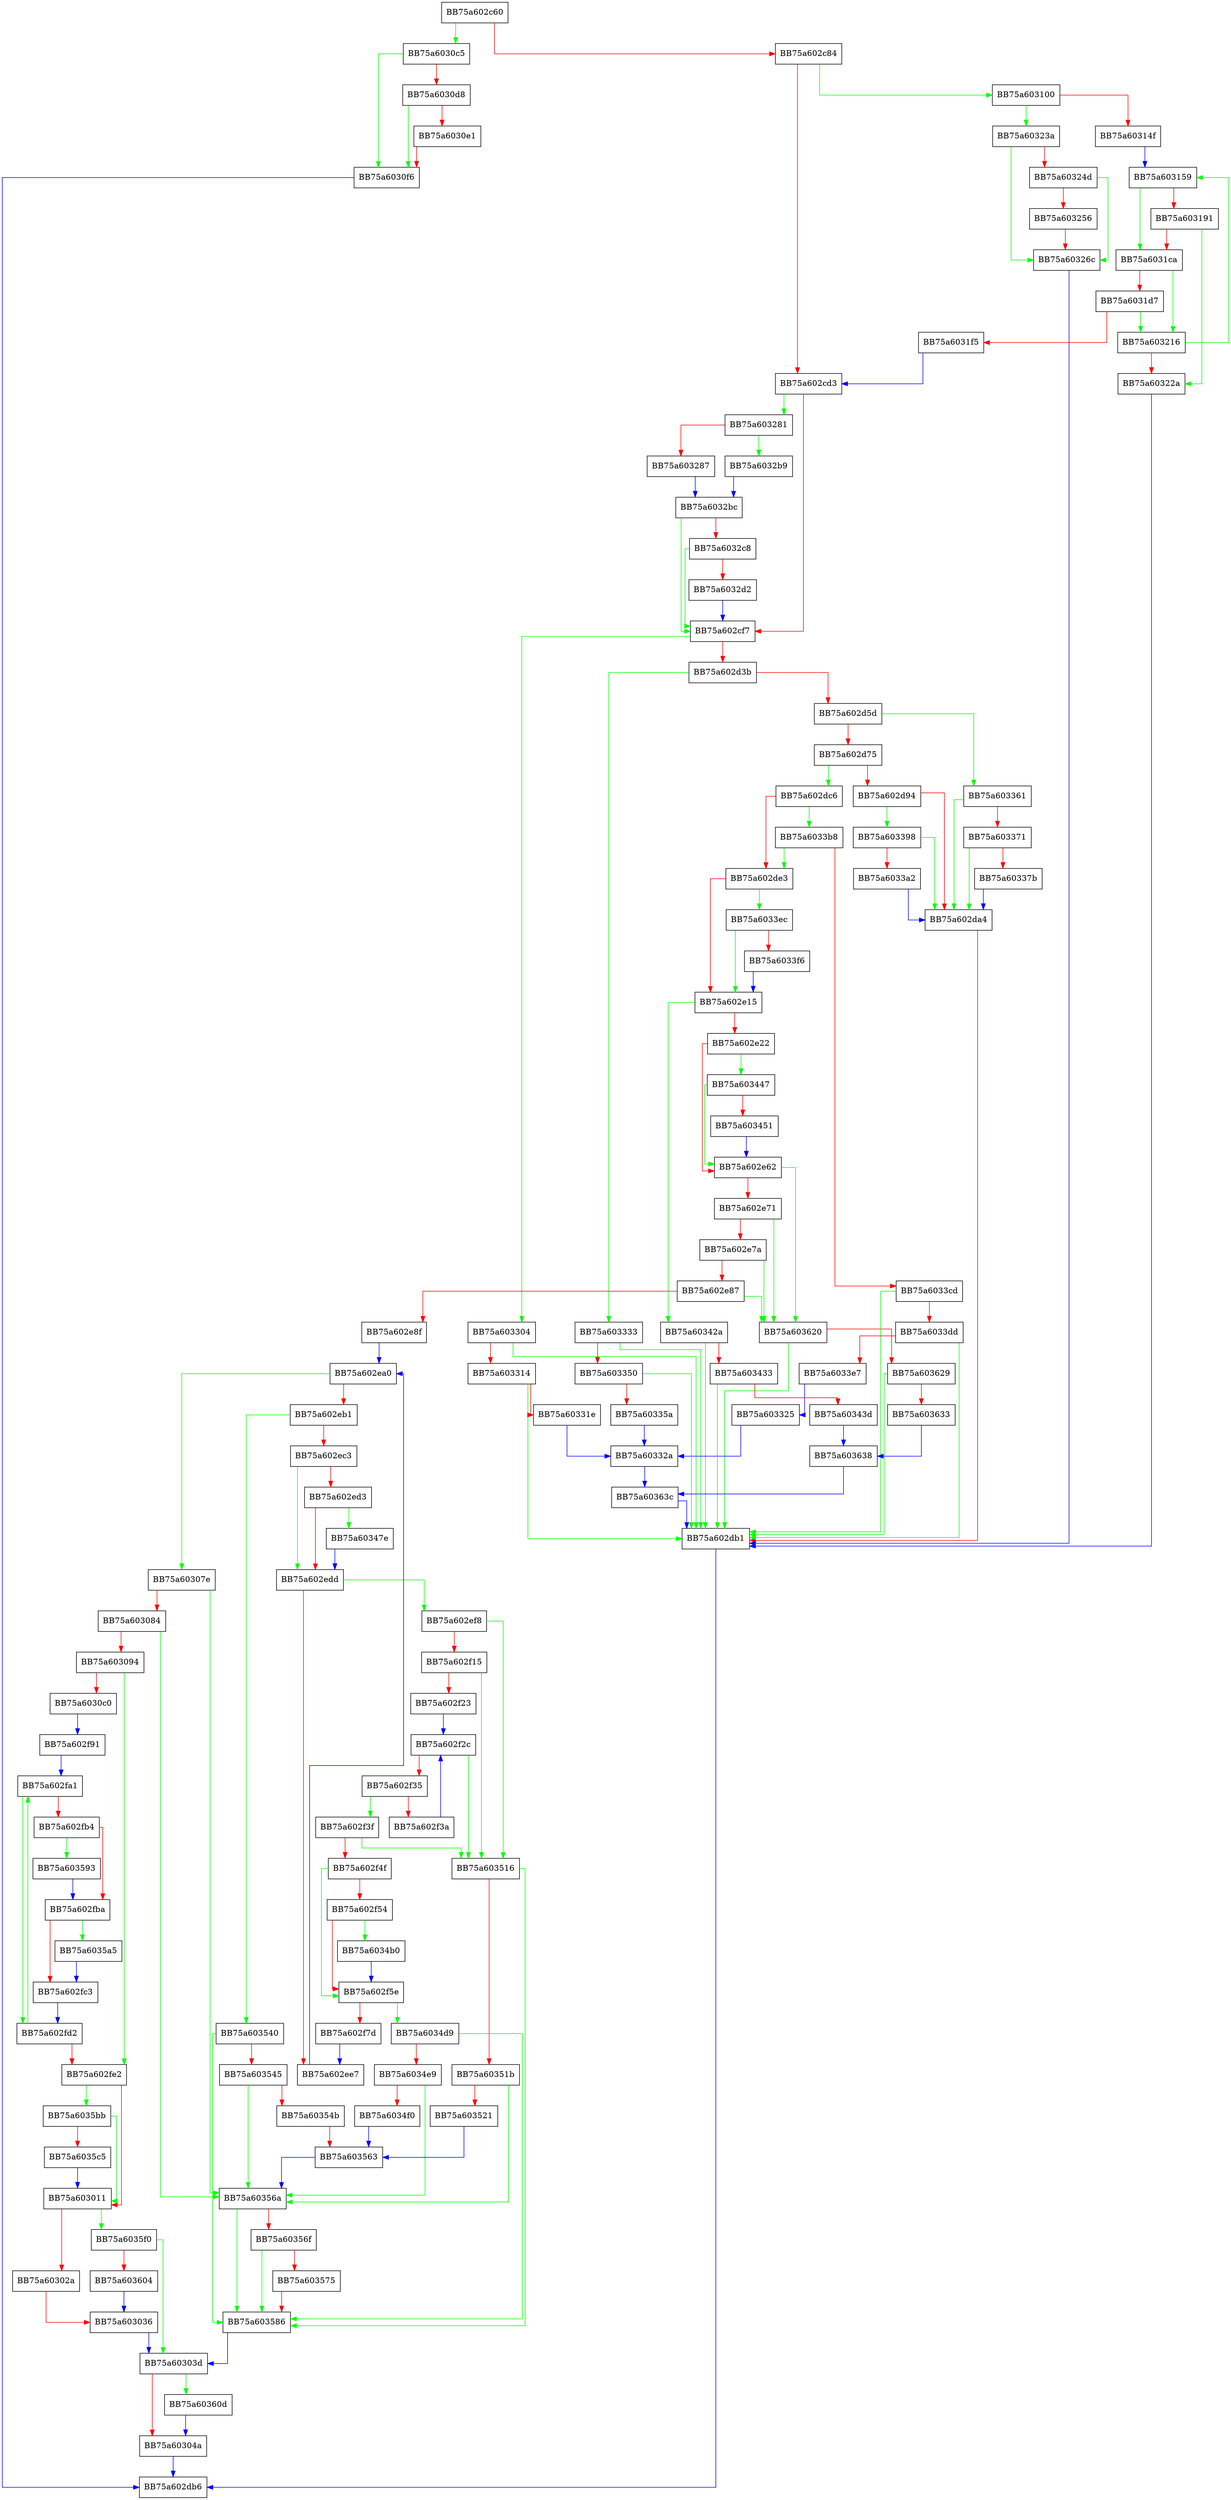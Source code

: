 digraph FindFirst {
  node [shape="box"];
  graph [splines=ortho];
  BB75a602c60 -> BB75a6030c5 [color="green"];
  BB75a602c60 -> BB75a602c84 [color="red"];
  BB75a602c84 -> BB75a603100 [color="green"];
  BB75a602c84 -> BB75a602cd3 [color="red"];
  BB75a602cd3 -> BB75a603281 [color="green"];
  BB75a602cd3 -> BB75a602cf7 [color="red"];
  BB75a602cf7 -> BB75a603304 [color="green"];
  BB75a602cf7 -> BB75a602d3b [color="red"];
  BB75a602d3b -> BB75a603333 [color="green"];
  BB75a602d3b -> BB75a602d5d [color="red"];
  BB75a602d5d -> BB75a603361 [color="green"];
  BB75a602d5d -> BB75a602d75 [color="red"];
  BB75a602d75 -> BB75a602dc6 [color="green"];
  BB75a602d75 -> BB75a602d94 [color="red"];
  BB75a602d94 -> BB75a603398 [color="green"];
  BB75a602d94 -> BB75a602da4 [color="red"];
  BB75a602da4 -> BB75a602db1 [color="red"];
  BB75a602db1 -> BB75a602db6 [color="blue"];
  BB75a602dc6 -> BB75a6033b8 [color="green"];
  BB75a602dc6 -> BB75a602de3 [color="red"];
  BB75a602de3 -> BB75a6033ec [color="green"];
  BB75a602de3 -> BB75a602e15 [color="red"];
  BB75a602e15 -> BB75a60342a [color="green"];
  BB75a602e15 -> BB75a602e22 [color="red"];
  BB75a602e22 -> BB75a603447 [color="green"];
  BB75a602e22 -> BB75a602e62 [color="red"];
  BB75a602e62 -> BB75a603620 [color="green"];
  BB75a602e62 -> BB75a602e71 [color="red"];
  BB75a602e71 -> BB75a603620 [color="green"];
  BB75a602e71 -> BB75a602e7a [color="red"];
  BB75a602e7a -> BB75a603620 [color="green"];
  BB75a602e7a -> BB75a602e87 [color="red"];
  BB75a602e87 -> BB75a603620 [color="green"];
  BB75a602e87 -> BB75a602e8f [color="red"];
  BB75a602e8f -> BB75a602ea0 [color="blue"];
  BB75a602ea0 -> BB75a60307e [color="green"];
  BB75a602ea0 -> BB75a602eb1 [color="red"];
  BB75a602eb1 -> BB75a603540 [color="green"];
  BB75a602eb1 -> BB75a602ec3 [color="red"];
  BB75a602ec3 -> BB75a602edd [color="green"];
  BB75a602ec3 -> BB75a602ed3 [color="red"];
  BB75a602ed3 -> BB75a60347e [color="green"];
  BB75a602ed3 -> BB75a602edd [color="red"];
  BB75a602edd -> BB75a602ef8 [color="green"];
  BB75a602edd -> BB75a602ee7 [color="red"];
  BB75a602ee7 -> BB75a602ea0 [color="blue"];
  BB75a602ef8 -> BB75a603516 [color="green"];
  BB75a602ef8 -> BB75a602f15 [color="red"];
  BB75a602f15 -> BB75a603516 [color="green"];
  BB75a602f15 -> BB75a602f23 [color="red"];
  BB75a602f23 -> BB75a602f2c [color="blue"];
  BB75a602f2c -> BB75a603516 [color="green"];
  BB75a602f2c -> BB75a602f35 [color="red"];
  BB75a602f35 -> BB75a602f3f [color="green"];
  BB75a602f35 -> BB75a602f3a [color="red"];
  BB75a602f3a -> BB75a602f2c [color="blue"];
  BB75a602f3f -> BB75a603516 [color="green"];
  BB75a602f3f -> BB75a602f4f [color="red"];
  BB75a602f4f -> BB75a602f5e [color="green"];
  BB75a602f4f -> BB75a602f54 [color="red"];
  BB75a602f54 -> BB75a6034b0 [color="green"];
  BB75a602f54 -> BB75a602f5e [color="red"];
  BB75a602f5e -> BB75a6034d9 [color="green"];
  BB75a602f5e -> BB75a602f7d [color="red"];
  BB75a602f7d -> BB75a602ee7 [color="blue"];
  BB75a602f91 -> BB75a602fa1 [color="blue"];
  BB75a602fa1 -> BB75a602fd2 [color="green"];
  BB75a602fa1 -> BB75a602fb4 [color="red"];
  BB75a602fb4 -> BB75a603593 [color="green"];
  BB75a602fb4 -> BB75a602fba [color="red"];
  BB75a602fba -> BB75a6035a5 [color="green"];
  BB75a602fba -> BB75a602fc3 [color="red"];
  BB75a602fc3 -> BB75a602fd2 [color="blue"];
  BB75a602fd2 -> BB75a602fa1 [color="green"];
  BB75a602fd2 -> BB75a602fe2 [color="red"];
  BB75a602fe2 -> BB75a6035bb [color="green"];
  BB75a602fe2 -> BB75a603011 [color="red"];
  BB75a603011 -> BB75a6035f0 [color="green"];
  BB75a603011 -> BB75a60302a [color="red"];
  BB75a60302a -> BB75a603036 [color="red"];
  BB75a603036 -> BB75a60303d [color="blue"];
  BB75a60303d -> BB75a60360d [color="green"];
  BB75a60303d -> BB75a60304a [color="red"];
  BB75a60304a -> BB75a602db6 [color="blue"];
  BB75a60307e -> BB75a60356a [color="green"];
  BB75a60307e -> BB75a603084 [color="red"];
  BB75a603084 -> BB75a60356a [color="green"];
  BB75a603084 -> BB75a603094 [color="red"];
  BB75a603094 -> BB75a602fe2 [color="green"];
  BB75a603094 -> BB75a6030c0 [color="red"];
  BB75a6030c0 -> BB75a602f91 [color="blue"];
  BB75a6030c5 -> BB75a6030f6 [color="green"];
  BB75a6030c5 -> BB75a6030d8 [color="red"];
  BB75a6030d8 -> BB75a6030f6 [color="green"];
  BB75a6030d8 -> BB75a6030e1 [color="red"];
  BB75a6030e1 -> BB75a6030f6 [color="red"];
  BB75a6030f6 -> BB75a602db6 [color="blue"];
  BB75a603100 -> BB75a60323a [color="green"];
  BB75a603100 -> BB75a60314f [color="red"];
  BB75a60314f -> BB75a603159 [color="blue"];
  BB75a603159 -> BB75a6031ca [color="green"];
  BB75a603159 -> BB75a603191 [color="red"];
  BB75a603191 -> BB75a60322a [color="green"];
  BB75a603191 -> BB75a6031ca [color="red"];
  BB75a6031ca -> BB75a603216 [color="green"];
  BB75a6031ca -> BB75a6031d7 [color="red"];
  BB75a6031d7 -> BB75a603216 [color="green"];
  BB75a6031d7 -> BB75a6031f5 [color="red"];
  BB75a6031f5 -> BB75a602cd3 [color="blue"];
  BB75a603216 -> BB75a603159 [color="green"];
  BB75a603216 -> BB75a60322a [color="red"];
  BB75a60322a -> BB75a602db1 [color="blue"];
  BB75a60323a -> BB75a60326c [color="green"];
  BB75a60323a -> BB75a60324d [color="red"];
  BB75a60324d -> BB75a60326c [color="green"];
  BB75a60324d -> BB75a603256 [color="red"];
  BB75a603256 -> BB75a60326c [color="red"];
  BB75a60326c -> BB75a602db1 [color="blue"];
  BB75a603281 -> BB75a6032b9 [color="green"];
  BB75a603281 -> BB75a603287 [color="red"];
  BB75a603287 -> BB75a6032bc [color="blue"];
  BB75a6032b9 -> BB75a6032bc [color="blue"];
  BB75a6032bc -> BB75a602cf7 [color="green"];
  BB75a6032bc -> BB75a6032c8 [color="red"];
  BB75a6032c8 -> BB75a602cf7 [color="green"];
  BB75a6032c8 -> BB75a6032d2 [color="red"];
  BB75a6032d2 -> BB75a602cf7 [color="blue"];
  BB75a603304 -> BB75a602db1 [color="green"];
  BB75a603304 -> BB75a603314 [color="red"];
  BB75a603314 -> BB75a602db1 [color="green"];
  BB75a603314 -> BB75a60331e [color="red"];
  BB75a60331e -> BB75a60332a [color="blue"];
  BB75a603325 -> BB75a60332a [color="blue"];
  BB75a60332a -> BB75a60363c [color="blue"];
  BB75a603333 -> BB75a602db1 [color="green"];
  BB75a603333 -> BB75a603350 [color="red"];
  BB75a603350 -> BB75a602db1 [color="green"];
  BB75a603350 -> BB75a60335a [color="red"];
  BB75a60335a -> BB75a60332a [color="blue"];
  BB75a603361 -> BB75a602da4 [color="green"];
  BB75a603361 -> BB75a603371 [color="red"];
  BB75a603371 -> BB75a602da4 [color="green"];
  BB75a603371 -> BB75a60337b [color="red"];
  BB75a60337b -> BB75a602da4 [color="blue"];
  BB75a603398 -> BB75a602da4 [color="green"];
  BB75a603398 -> BB75a6033a2 [color="red"];
  BB75a6033a2 -> BB75a602da4 [color="blue"];
  BB75a6033b8 -> BB75a602de3 [color="green"];
  BB75a6033b8 -> BB75a6033cd [color="red"];
  BB75a6033cd -> BB75a602db1 [color="green"];
  BB75a6033cd -> BB75a6033dd [color="red"];
  BB75a6033dd -> BB75a602db1 [color="green"];
  BB75a6033dd -> BB75a6033e7 [color="red"];
  BB75a6033e7 -> BB75a603325 [color="blue"];
  BB75a6033ec -> BB75a602e15 [color="green"];
  BB75a6033ec -> BB75a6033f6 [color="red"];
  BB75a6033f6 -> BB75a602e15 [color="blue"];
  BB75a60342a -> BB75a602db1 [color="green"];
  BB75a60342a -> BB75a603433 [color="red"];
  BB75a603433 -> BB75a602db1 [color="green"];
  BB75a603433 -> BB75a60343d [color="red"];
  BB75a60343d -> BB75a603638 [color="blue"];
  BB75a603447 -> BB75a602e62 [color="green"];
  BB75a603447 -> BB75a603451 [color="red"];
  BB75a603451 -> BB75a602e62 [color="blue"];
  BB75a60347e -> BB75a602edd [color="blue"];
  BB75a6034b0 -> BB75a602f5e [color="blue"];
  BB75a6034d9 -> BB75a603586 [color="green"];
  BB75a6034d9 -> BB75a6034e9 [color="red"];
  BB75a6034e9 -> BB75a60356a [color="green"];
  BB75a6034e9 -> BB75a6034f0 [color="red"];
  BB75a6034f0 -> BB75a603563 [color="blue"];
  BB75a603516 -> BB75a603586 [color="green"];
  BB75a603516 -> BB75a60351b [color="red"];
  BB75a60351b -> BB75a60356a [color="green"];
  BB75a60351b -> BB75a603521 [color="red"];
  BB75a603521 -> BB75a603563 [color="blue"];
  BB75a603540 -> BB75a603586 [color="green"];
  BB75a603540 -> BB75a603545 [color="red"];
  BB75a603545 -> BB75a60356a [color="green"];
  BB75a603545 -> BB75a60354b [color="red"];
  BB75a60354b -> BB75a603563 [color="red"];
  BB75a603563 -> BB75a60356a [color="blue"];
  BB75a60356a -> BB75a603586 [color="green"];
  BB75a60356a -> BB75a60356f [color="red"];
  BB75a60356f -> BB75a603586 [color="green"];
  BB75a60356f -> BB75a603575 [color="red"];
  BB75a603575 -> BB75a603586 [color="red"];
  BB75a603586 -> BB75a60303d [color="blue"];
  BB75a603593 -> BB75a602fba [color="blue"];
  BB75a6035a5 -> BB75a602fc3 [color="blue"];
  BB75a6035bb -> BB75a603011 [color="green"];
  BB75a6035bb -> BB75a6035c5 [color="red"];
  BB75a6035c5 -> BB75a603011 [color="blue"];
  BB75a6035f0 -> BB75a60303d [color="green"];
  BB75a6035f0 -> BB75a603604 [color="red"];
  BB75a603604 -> BB75a603036 [color="blue"];
  BB75a60360d -> BB75a60304a [color="blue"];
  BB75a603620 -> BB75a602db1 [color="green"];
  BB75a603620 -> BB75a603629 [color="red"];
  BB75a603629 -> BB75a602db1 [color="green"];
  BB75a603629 -> BB75a603633 [color="red"];
  BB75a603633 -> BB75a603638 [color="blue"];
  BB75a603638 -> BB75a60363c [color="blue"];
  BB75a60363c -> BB75a602db1 [color="blue"];
}